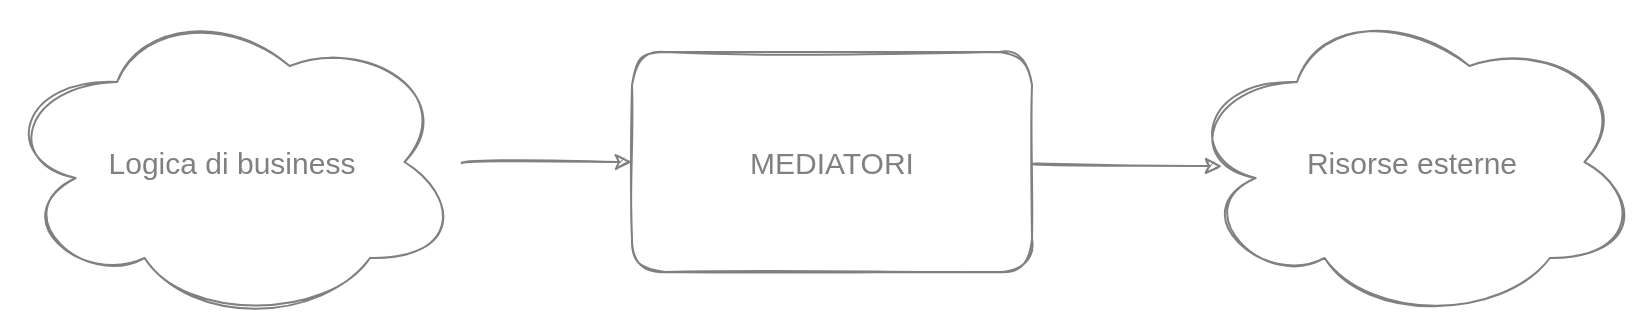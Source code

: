 <mxfile>
    <diagram id="jYahB1UCWjn4WiAoBhX7" name="1.0.0">
        <mxGraphModel dx="434" dy="430" grid="1" gridSize="10" guides="1" tooltips="1" connect="1" arrows="1" fold="1" page="1" pageScale="1" pageWidth="850" pageHeight="1100" math="0" shadow="0">
            <root>
                <mxCell id="0"/>
                <mxCell id="1" parent="0"/>
                <mxCell id="5" style="edgeStyle=none;html=1;sketch=1;curved=1;labelBackgroundColor=#808080;strokeColor=#808080;" parent="1" source="2" target="3" edge="1">
                    <mxGeometry relative="1" as="geometry"/>
                </mxCell>
                <mxCell id="2" value="&lt;font style=&quot;font-size: 15px&quot;&gt;Logica di business&lt;/font&gt;" style="ellipse;shape=cloud;whiteSpace=wrap;html=1;sketch=1;rounded=1;fillColor=none;fontSize=15;labelBackgroundColor=none;fontColor=#808080;strokeColor=#808080;" parent="1" vertex="1">
                    <mxGeometry x="10" y="450" width="230" height="160" as="geometry"/>
                </mxCell>
                <mxCell id="6" style="edgeStyle=none;html=1;entryX=0.087;entryY=0.513;entryDx=0;entryDy=0;entryPerimeter=0;sketch=1;curved=1;labelBackgroundColor=#808080;strokeColor=#808080;" parent="1" source="3" target="4" edge="1">
                    <mxGeometry relative="1" as="geometry"/>
                </mxCell>
                <mxCell id="3" value="&lt;font style=&quot;font-size: 15px&quot; color=&quot;#808080&quot;&gt;MEDIATORI&lt;/font&gt;" style="rounded=1;whiteSpace=wrap;html=1;sketch=1;fillColor=none;fontSize=11;labelBackgroundColor=none;strokeColor=#808080;" parent="1" vertex="1">
                    <mxGeometry x="325" y="475" width="200" height="110" as="geometry"/>
                </mxCell>
                <mxCell id="4" value="&lt;font style=&quot;font-size: 15px&quot; color=&quot;#808080&quot;&gt;Risorse esterne&lt;/font&gt;" style="ellipse;shape=cloud;whiteSpace=wrap;html=1;sketch=1;rounded=1;fillColor=none;labelBackgroundColor=none;strokeColor=#808080;" parent="1" vertex="1">
                    <mxGeometry x="600" y="450" width="230" height="160" as="geometry"/>
                </mxCell>
            </root>
        </mxGraphModel>
    </diagram>
</mxfile>